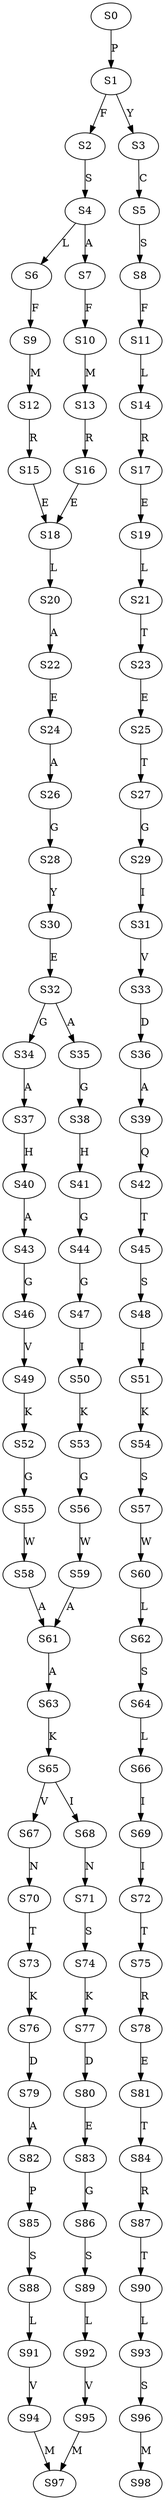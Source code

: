 strict digraph  {
	S0 -> S1 [ label = P ];
	S1 -> S2 [ label = F ];
	S1 -> S3 [ label = Y ];
	S2 -> S4 [ label = S ];
	S3 -> S5 [ label = C ];
	S4 -> S6 [ label = L ];
	S4 -> S7 [ label = A ];
	S5 -> S8 [ label = S ];
	S6 -> S9 [ label = F ];
	S7 -> S10 [ label = F ];
	S8 -> S11 [ label = F ];
	S9 -> S12 [ label = M ];
	S10 -> S13 [ label = M ];
	S11 -> S14 [ label = L ];
	S12 -> S15 [ label = R ];
	S13 -> S16 [ label = R ];
	S14 -> S17 [ label = R ];
	S15 -> S18 [ label = E ];
	S16 -> S18 [ label = E ];
	S17 -> S19 [ label = E ];
	S18 -> S20 [ label = L ];
	S19 -> S21 [ label = L ];
	S20 -> S22 [ label = A ];
	S21 -> S23 [ label = T ];
	S22 -> S24 [ label = E ];
	S23 -> S25 [ label = E ];
	S24 -> S26 [ label = A ];
	S25 -> S27 [ label = T ];
	S26 -> S28 [ label = G ];
	S27 -> S29 [ label = G ];
	S28 -> S30 [ label = Y ];
	S29 -> S31 [ label = I ];
	S30 -> S32 [ label = E ];
	S31 -> S33 [ label = V ];
	S32 -> S34 [ label = G ];
	S32 -> S35 [ label = A ];
	S33 -> S36 [ label = D ];
	S34 -> S37 [ label = A ];
	S35 -> S38 [ label = G ];
	S36 -> S39 [ label = A ];
	S37 -> S40 [ label = H ];
	S38 -> S41 [ label = H ];
	S39 -> S42 [ label = Q ];
	S40 -> S43 [ label = A ];
	S41 -> S44 [ label = G ];
	S42 -> S45 [ label = T ];
	S43 -> S46 [ label = G ];
	S44 -> S47 [ label = G ];
	S45 -> S48 [ label = S ];
	S46 -> S49 [ label = V ];
	S47 -> S50 [ label = I ];
	S48 -> S51 [ label = I ];
	S49 -> S52 [ label = K ];
	S50 -> S53 [ label = K ];
	S51 -> S54 [ label = K ];
	S52 -> S55 [ label = G ];
	S53 -> S56 [ label = G ];
	S54 -> S57 [ label = S ];
	S55 -> S58 [ label = W ];
	S56 -> S59 [ label = W ];
	S57 -> S60 [ label = W ];
	S58 -> S61 [ label = A ];
	S59 -> S61 [ label = A ];
	S60 -> S62 [ label = L ];
	S61 -> S63 [ label = A ];
	S62 -> S64 [ label = S ];
	S63 -> S65 [ label = K ];
	S64 -> S66 [ label = L ];
	S65 -> S67 [ label = V ];
	S65 -> S68 [ label = I ];
	S66 -> S69 [ label = I ];
	S67 -> S70 [ label = N ];
	S68 -> S71 [ label = N ];
	S69 -> S72 [ label = I ];
	S70 -> S73 [ label = T ];
	S71 -> S74 [ label = S ];
	S72 -> S75 [ label = T ];
	S73 -> S76 [ label = K ];
	S74 -> S77 [ label = K ];
	S75 -> S78 [ label = R ];
	S76 -> S79 [ label = D ];
	S77 -> S80 [ label = D ];
	S78 -> S81 [ label = E ];
	S79 -> S82 [ label = A ];
	S80 -> S83 [ label = E ];
	S81 -> S84 [ label = T ];
	S82 -> S85 [ label = P ];
	S83 -> S86 [ label = G ];
	S84 -> S87 [ label = R ];
	S85 -> S88 [ label = S ];
	S86 -> S89 [ label = S ];
	S87 -> S90 [ label = T ];
	S88 -> S91 [ label = L ];
	S89 -> S92 [ label = L ];
	S90 -> S93 [ label = L ];
	S91 -> S94 [ label = V ];
	S92 -> S95 [ label = V ];
	S93 -> S96 [ label = S ];
	S94 -> S97 [ label = M ];
	S95 -> S97 [ label = M ];
	S96 -> S98 [ label = M ];
}
